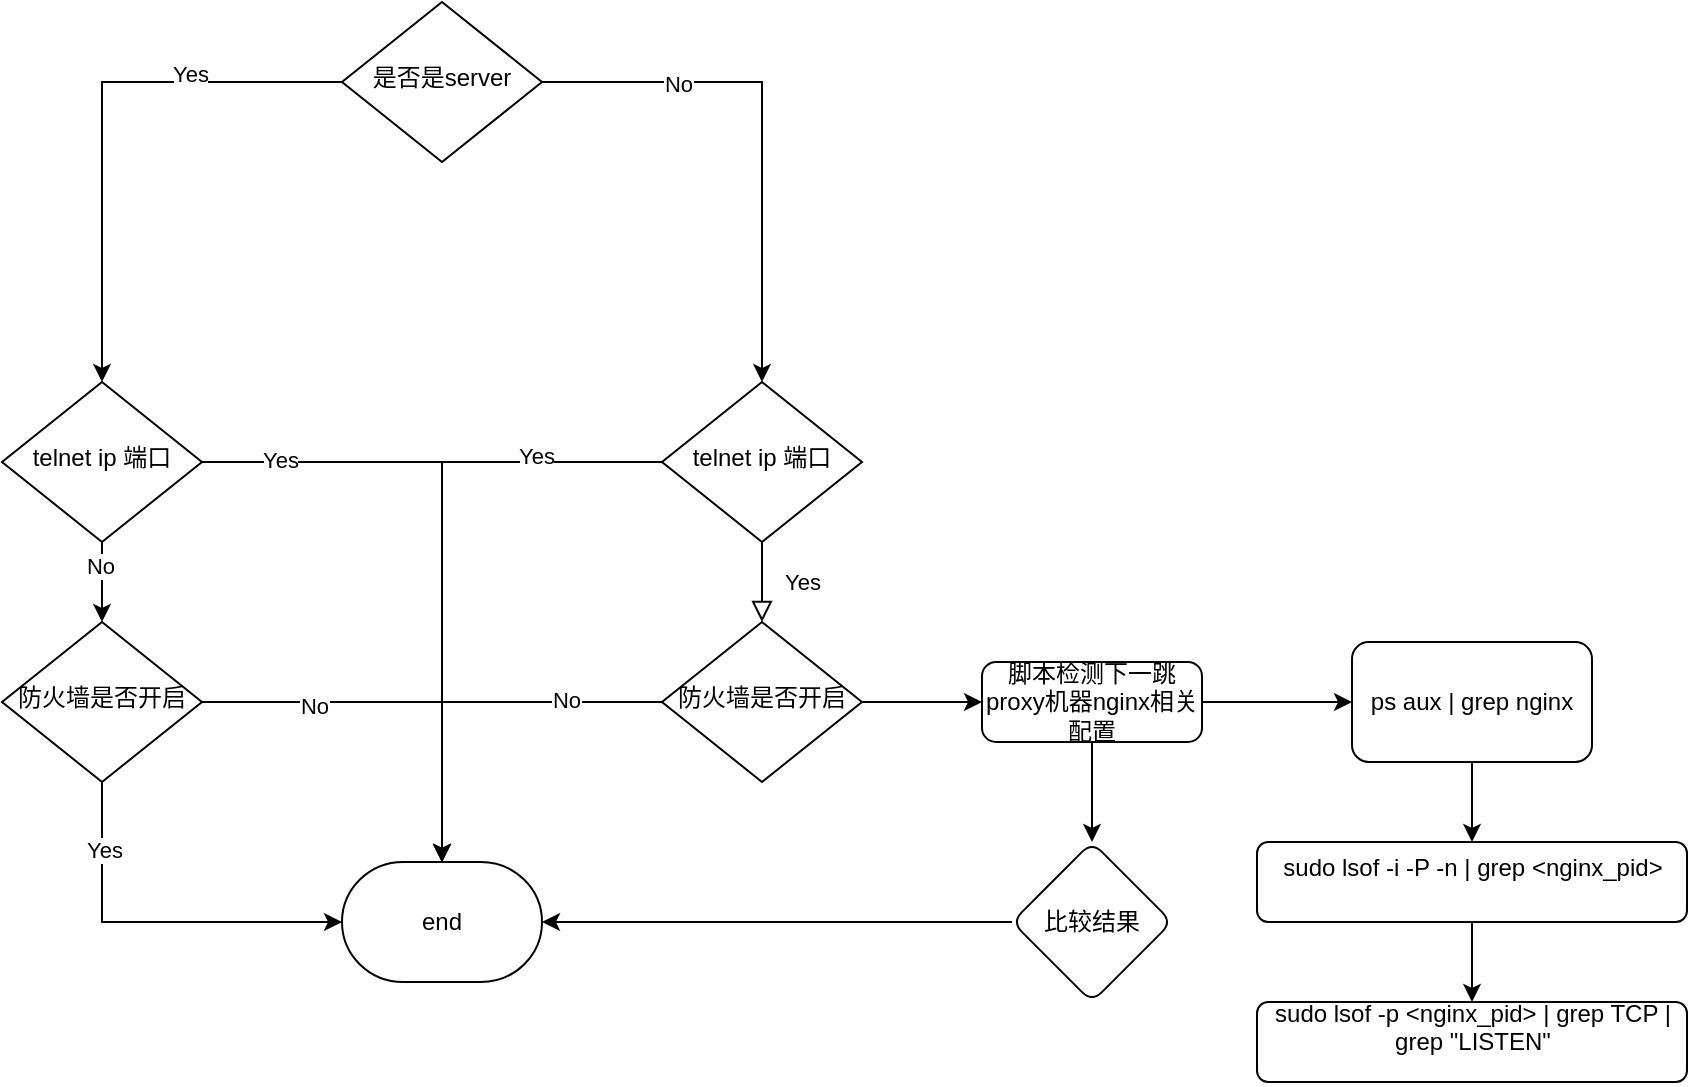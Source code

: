<mxfile version="22.1.5" type="github">
  <diagram id="C5RBs43oDa-KdzZeNtuy" name="Page-1">
    <mxGraphModel dx="1853" dy="1745" grid="1" gridSize="10" guides="1" tooltips="1" connect="1" arrows="1" fold="1" page="1" pageScale="1" pageWidth="827" pageHeight="1169" math="0" shadow="0">
      <root>
        <mxCell id="WIyWlLk6GJQsqaUBKTNV-0" />
        <mxCell id="WIyWlLk6GJQsqaUBKTNV-1" parent="WIyWlLk6GJQsqaUBKTNV-0" />
        <mxCell id="WIyWlLk6GJQsqaUBKTNV-4" value="Yes" style="rounded=0;html=1;jettySize=auto;orthogonalLoop=1;fontSize=11;endArrow=block;endFill=0;endSize=8;strokeWidth=1;shadow=0;labelBackgroundColor=none;edgeStyle=orthogonalEdgeStyle;" parent="WIyWlLk6GJQsqaUBKTNV-1" source="WIyWlLk6GJQsqaUBKTNV-6" target="WIyWlLk6GJQsqaUBKTNV-10" edge="1">
          <mxGeometry y="20" relative="1" as="geometry">
            <mxPoint as="offset" />
          </mxGeometry>
        </mxCell>
        <mxCell id="ibWMEhjD8wriJO99BDjX-1" style="edgeStyle=orthogonalEdgeStyle;rounded=0;orthogonalLoop=1;jettySize=auto;html=1;" edge="1" parent="WIyWlLk6GJQsqaUBKTNV-1" source="WIyWlLk6GJQsqaUBKTNV-6" target="ibWMEhjD8wriJO99BDjX-0">
          <mxGeometry relative="1" as="geometry" />
        </mxCell>
        <mxCell id="ibWMEhjD8wriJO99BDjX-2" value="Yes" style="edgeLabel;html=1;align=center;verticalAlign=middle;resizable=0;points=[];" vertex="1" connectable="0" parent="ibWMEhjD8wriJO99BDjX-1">
          <mxGeometry x="-0.594" y="-3" relative="1" as="geometry">
            <mxPoint as="offset" />
          </mxGeometry>
        </mxCell>
        <mxCell id="WIyWlLk6GJQsqaUBKTNV-6" value="telnet ip 端口" style="rhombus;whiteSpace=wrap;html=1;shadow=0;fontFamily=Helvetica;fontSize=12;align=center;strokeWidth=1;spacing=6;spacingTop=-4;" parent="WIyWlLk6GJQsqaUBKTNV-1" vertex="1">
          <mxGeometry x="170" y="170" width="100" height="80" as="geometry" />
        </mxCell>
        <mxCell id="ibWMEhjD8wriJO99BDjX-10" style="edgeStyle=orthogonalEdgeStyle;rounded=0;orthogonalLoop=1;jettySize=auto;html=1;" edge="1" parent="WIyWlLk6GJQsqaUBKTNV-1" source="WIyWlLk6GJQsqaUBKTNV-10" target="ibWMEhjD8wriJO99BDjX-0">
          <mxGeometry relative="1" as="geometry" />
        </mxCell>
        <mxCell id="ibWMEhjD8wriJO99BDjX-12" value="No" style="edgeLabel;html=1;align=center;verticalAlign=middle;resizable=0;points=[];" vertex="1" connectable="0" parent="ibWMEhjD8wriJO99BDjX-10">
          <mxGeometry x="-0.495" y="-1" relative="1" as="geometry">
            <mxPoint as="offset" />
          </mxGeometry>
        </mxCell>
        <mxCell id="ibWMEhjD8wriJO99BDjX-14" style="edgeStyle=orthogonalEdgeStyle;rounded=0;orthogonalLoop=1;jettySize=auto;html=1;entryX=0;entryY=0.5;entryDx=0;entryDy=0;" edge="1" parent="WIyWlLk6GJQsqaUBKTNV-1" source="WIyWlLk6GJQsqaUBKTNV-10" target="ibWMEhjD8wriJO99BDjX-13">
          <mxGeometry relative="1" as="geometry" />
        </mxCell>
        <mxCell id="WIyWlLk6GJQsqaUBKTNV-10" value="防火墙是否开启" style="rhombus;whiteSpace=wrap;html=1;shadow=0;fontFamily=Helvetica;fontSize=12;align=center;strokeWidth=1;spacing=6;spacingTop=-4;" parent="WIyWlLk6GJQsqaUBKTNV-1" vertex="1">
          <mxGeometry x="170" y="290" width="100" height="80" as="geometry" />
        </mxCell>
        <mxCell id="ibWMEhjD8wriJO99BDjX-0" value="end" style="strokeWidth=1;html=1;shape=mxgraph.flowchart.terminator;whiteSpace=wrap;" vertex="1" parent="WIyWlLk6GJQsqaUBKTNV-1">
          <mxGeometry x="10" y="410" width="100" height="60" as="geometry" />
        </mxCell>
        <mxCell id="ibWMEhjD8wriJO99BDjX-20" value="" style="edgeStyle=orthogonalEdgeStyle;rounded=0;orthogonalLoop=1;jettySize=auto;html=1;" edge="1" parent="WIyWlLk6GJQsqaUBKTNV-1" source="ibWMEhjD8wriJO99BDjX-13" target="ibWMEhjD8wriJO99BDjX-19">
          <mxGeometry relative="1" as="geometry" />
        </mxCell>
        <mxCell id="ibWMEhjD8wriJO99BDjX-26" value="" style="edgeStyle=orthogonalEdgeStyle;rounded=0;orthogonalLoop=1;jettySize=auto;html=1;" edge="1" parent="WIyWlLk6GJQsqaUBKTNV-1" source="ibWMEhjD8wriJO99BDjX-13" target="ibWMEhjD8wriJO99BDjX-25">
          <mxGeometry relative="1" as="geometry" />
        </mxCell>
        <mxCell id="ibWMEhjD8wriJO99BDjX-13" value="脚本检测下一跳proxy机器nginx相关配置" style="rounded=1;whiteSpace=wrap;html=1;absoluteArcSize=1;arcSize=14;strokeWidth=1;" vertex="1" parent="WIyWlLk6GJQsqaUBKTNV-1">
          <mxGeometry x="330" y="310" width="110" height="40" as="geometry" />
        </mxCell>
        <mxCell id="ibWMEhjD8wriJO99BDjX-22" value="" style="edgeStyle=orthogonalEdgeStyle;rounded=0;orthogonalLoop=1;jettySize=auto;html=1;" edge="1" parent="WIyWlLk6GJQsqaUBKTNV-1" source="ibWMEhjD8wriJO99BDjX-19" target="ibWMEhjD8wriJO99BDjX-21">
          <mxGeometry relative="1" as="geometry" />
        </mxCell>
        <mxCell id="ibWMEhjD8wriJO99BDjX-19" value="ps aux | grep nginx" style="whiteSpace=wrap;html=1;rounded=1;arcSize=14;strokeWidth=1;" vertex="1" parent="WIyWlLk6GJQsqaUBKTNV-1">
          <mxGeometry x="515" y="300" width="120" height="60" as="geometry" />
        </mxCell>
        <mxCell id="ibWMEhjD8wriJO99BDjX-24" value="" style="edgeStyle=orthogonalEdgeStyle;rounded=0;orthogonalLoop=1;jettySize=auto;html=1;" edge="1" parent="WIyWlLk6GJQsqaUBKTNV-1" source="ibWMEhjD8wriJO99BDjX-21" target="ibWMEhjD8wriJO99BDjX-23">
          <mxGeometry relative="1" as="geometry" />
        </mxCell>
        <mxCell id="ibWMEhjD8wriJO99BDjX-21" value="&lt;div&gt;sudo lsof -i -P -n | grep &amp;lt;nginx_pid&amp;gt;&lt;/div&gt;&lt;div&gt;&lt;br&gt;&lt;/div&gt;" style="whiteSpace=wrap;html=1;rounded=1;arcSize=14;strokeWidth=1;" vertex="1" parent="WIyWlLk6GJQsqaUBKTNV-1">
          <mxGeometry x="467.5" y="400" width="215" height="40" as="geometry" />
        </mxCell>
        <mxCell id="ibWMEhjD8wriJO99BDjX-23" value="&lt;div&gt;&lt;div&gt;sudo lsof -p &amp;lt;nginx_pid&amp;gt; | grep TCP | grep &quot;LISTEN&quot;&lt;/div&gt;&lt;/div&gt;&lt;div&gt;&lt;br&gt;&lt;/div&gt;" style="whiteSpace=wrap;html=1;rounded=1;arcSize=14;strokeWidth=1;" vertex="1" parent="WIyWlLk6GJQsqaUBKTNV-1">
          <mxGeometry x="467.5" y="480" width="215" height="40" as="geometry" />
        </mxCell>
        <mxCell id="ibWMEhjD8wriJO99BDjX-25" value="比较结果" style="rhombus;whiteSpace=wrap;html=1;rounded=1;arcSize=14;strokeWidth=1;" vertex="1" parent="WIyWlLk6GJQsqaUBKTNV-1">
          <mxGeometry x="345" y="400" width="80" height="80" as="geometry" />
        </mxCell>
        <mxCell id="ibWMEhjD8wriJO99BDjX-27" style="edgeStyle=orthogonalEdgeStyle;rounded=0;orthogonalLoop=1;jettySize=auto;html=1;entryX=1;entryY=0.5;entryDx=0;entryDy=0;entryPerimeter=0;" edge="1" parent="WIyWlLk6GJQsqaUBKTNV-1" source="ibWMEhjD8wriJO99BDjX-25" target="ibWMEhjD8wriJO99BDjX-0">
          <mxGeometry relative="1" as="geometry" />
        </mxCell>
        <mxCell id="ibWMEhjD8wriJO99BDjX-30" style="edgeStyle=orthogonalEdgeStyle;rounded=0;orthogonalLoop=1;jettySize=auto;html=1;entryX=0.5;entryY=0;entryDx=0;entryDy=0;" edge="1" parent="WIyWlLk6GJQsqaUBKTNV-1" source="ibWMEhjD8wriJO99BDjX-28" target="WIyWlLk6GJQsqaUBKTNV-6">
          <mxGeometry relative="1" as="geometry">
            <Array as="points">
              <mxPoint x="220" y="20" />
            </Array>
          </mxGeometry>
        </mxCell>
        <mxCell id="ibWMEhjD8wriJO99BDjX-32" value="No" style="edgeLabel;html=1;align=center;verticalAlign=middle;resizable=0;points=[];" vertex="1" connectable="0" parent="ibWMEhjD8wriJO99BDjX-30">
          <mxGeometry x="-0.477" y="-1" relative="1" as="geometry">
            <mxPoint as="offset" />
          </mxGeometry>
        </mxCell>
        <mxCell id="ibWMEhjD8wriJO99BDjX-33" style="edgeStyle=orthogonalEdgeStyle;rounded=0;orthogonalLoop=1;jettySize=auto;html=1;entryX=0.5;entryY=0;entryDx=0;entryDy=0;" edge="1" parent="WIyWlLk6GJQsqaUBKTNV-1" source="ibWMEhjD8wriJO99BDjX-28" target="ibWMEhjD8wriJO99BDjX-31">
          <mxGeometry relative="1" as="geometry" />
        </mxCell>
        <mxCell id="ibWMEhjD8wriJO99BDjX-34" value="Yes" style="edgeLabel;html=1;align=center;verticalAlign=middle;resizable=0;points=[];" vertex="1" connectable="0" parent="ibWMEhjD8wriJO99BDjX-33">
          <mxGeometry x="-0.432" y="-4" relative="1" as="geometry">
            <mxPoint as="offset" />
          </mxGeometry>
        </mxCell>
        <mxCell id="ibWMEhjD8wriJO99BDjX-28" value="是否是server" style="rhombus;whiteSpace=wrap;html=1;shadow=0;fontFamily=Helvetica;fontSize=12;align=center;strokeWidth=1;spacing=6;spacingTop=-4;" vertex="1" parent="WIyWlLk6GJQsqaUBKTNV-1">
          <mxGeometry x="10" y="-20" width="100" height="80" as="geometry" />
        </mxCell>
        <mxCell id="ibWMEhjD8wriJO99BDjX-36" value="" style="edgeStyle=orthogonalEdgeStyle;rounded=0;orthogonalLoop=1;jettySize=auto;html=1;" edge="1" parent="WIyWlLk6GJQsqaUBKTNV-1" source="ibWMEhjD8wriJO99BDjX-31" target="ibWMEhjD8wriJO99BDjX-35">
          <mxGeometry relative="1" as="geometry" />
        </mxCell>
        <mxCell id="ibWMEhjD8wriJO99BDjX-37" value="No" style="edgeLabel;html=1;align=center;verticalAlign=middle;resizable=0;points=[];" vertex="1" connectable="0" parent="ibWMEhjD8wriJO99BDjX-36">
          <mxGeometry x="-0.4" y="-1" relative="1" as="geometry">
            <mxPoint as="offset" />
          </mxGeometry>
        </mxCell>
        <mxCell id="ibWMEhjD8wriJO99BDjX-31" value="telnet ip 端口" style="rhombus;whiteSpace=wrap;html=1;shadow=0;fontFamily=Helvetica;fontSize=12;align=center;strokeWidth=1;spacing=6;spacingTop=-4;" vertex="1" parent="WIyWlLk6GJQsqaUBKTNV-1">
          <mxGeometry x="-160" y="170" width="100" height="80" as="geometry" />
        </mxCell>
        <mxCell id="ibWMEhjD8wriJO99BDjX-35" value="防火墙是否开启" style="rhombus;whiteSpace=wrap;html=1;shadow=0;fontFamily=Helvetica;fontSize=12;align=center;strokeWidth=1;spacing=6;spacingTop=-4;" vertex="1" parent="WIyWlLk6GJQsqaUBKTNV-1">
          <mxGeometry x="-160" y="290" width="100" height="80" as="geometry" />
        </mxCell>
        <mxCell id="ibWMEhjD8wriJO99BDjX-38" style="edgeStyle=orthogonalEdgeStyle;rounded=0;orthogonalLoop=1;jettySize=auto;html=1;entryX=0.5;entryY=0;entryDx=0;entryDy=0;entryPerimeter=0;" edge="1" parent="WIyWlLk6GJQsqaUBKTNV-1" source="ibWMEhjD8wriJO99BDjX-31" target="ibWMEhjD8wriJO99BDjX-0">
          <mxGeometry relative="1" as="geometry" />
        </mxCell>
        <mxCell id="ibWMEhjD8wriJO99BDjX-39" value="Yes" style="edgeLabel;html=1;align=center;verticalAlign=middle;resizable=0;points=[];" vertex="1" connectable="0" parent="ibWMEhjD8wriJO99BDjX-38">
          <mxGeometry x="-0.756" y="1" relative="1" as="geometry">
            <mxPoint as="offset" />
          </mxGeometry>
        </mxCell>
        <mxCell id="ibWMEhjD8wriJO99BDjX-40" style="edgeStyle=orthogonalEdgeStyle;rounded=0;orthogonalLoop=1;jettySize=auto;html=1;entryX=0.5;entryY=0;entryDx=0;entryDy=0;entryPerimeter=0;" edge="1" parent="WIyWlLk6GJQsqaUBKTNV-1" source="ibWMEhjD8wriJO99BDjX-35" target="ibWMEhjD8wriJO99BDjX-0">
          <mxGeometry relative="1" as="geometry" />
        </mxCell>
        <mxCell id="ibWMEhjD8wriJO99BDjX-41" value="No" style="edgeLabel;html=1;align=center;verticalAlign=middle;resizable=0;points=[];" vertex="1" connectable="0" parent="ibWMEhjD8wriJO99BDjX-40">
          <mxGeometry x="-0.44" y="-2" relative="1" as="geometry">
            <mxPoint as="offset" />
          </mxGeometry>
        </mxCell>
        <mxCell id="ibWMEhjD8wriJO99BDjX-42" style="edgeStyle=orthogonalEdgeStyle;rounded=0;orthogonalLoop=1;jettySize=auto;html=1;entryX=0;entryY=0.5;entryDx=0;entryDy=0;entryPerimeter=0;" edge="1" parent="WIyWlLk6GJQsqaUBKTNV-1" source="ibWMEhjD8wriJO99BDjX-35" target="ibWMEhjD8wriJO99BDjX-0">
          <mxGeometry relative="1" as="geometry">
            <Array as="points">
              <mxPoint x="-110" y="440" />
            </Array>
          </mxGeometry>
        </mxCell>
        <mxCell id="ibWMEhjD8wriJO99BDjX-43" value="Yes" style="edgeLabel;html=1;align=center;verticalAlign=middle;resizable=0;points=[];" vertex="1" connectable="0" parent="ibWMEhjD8wriJO99BDjX-42">
          <mxGeometry x="-0.642" y="1" relative="1" as="geometry">
            <mxPoint as="offset" />
          </mxGeometry>
        </mxCell>
      </root>
    </mxGraphModel>
  </diagram>
</mxfile>

